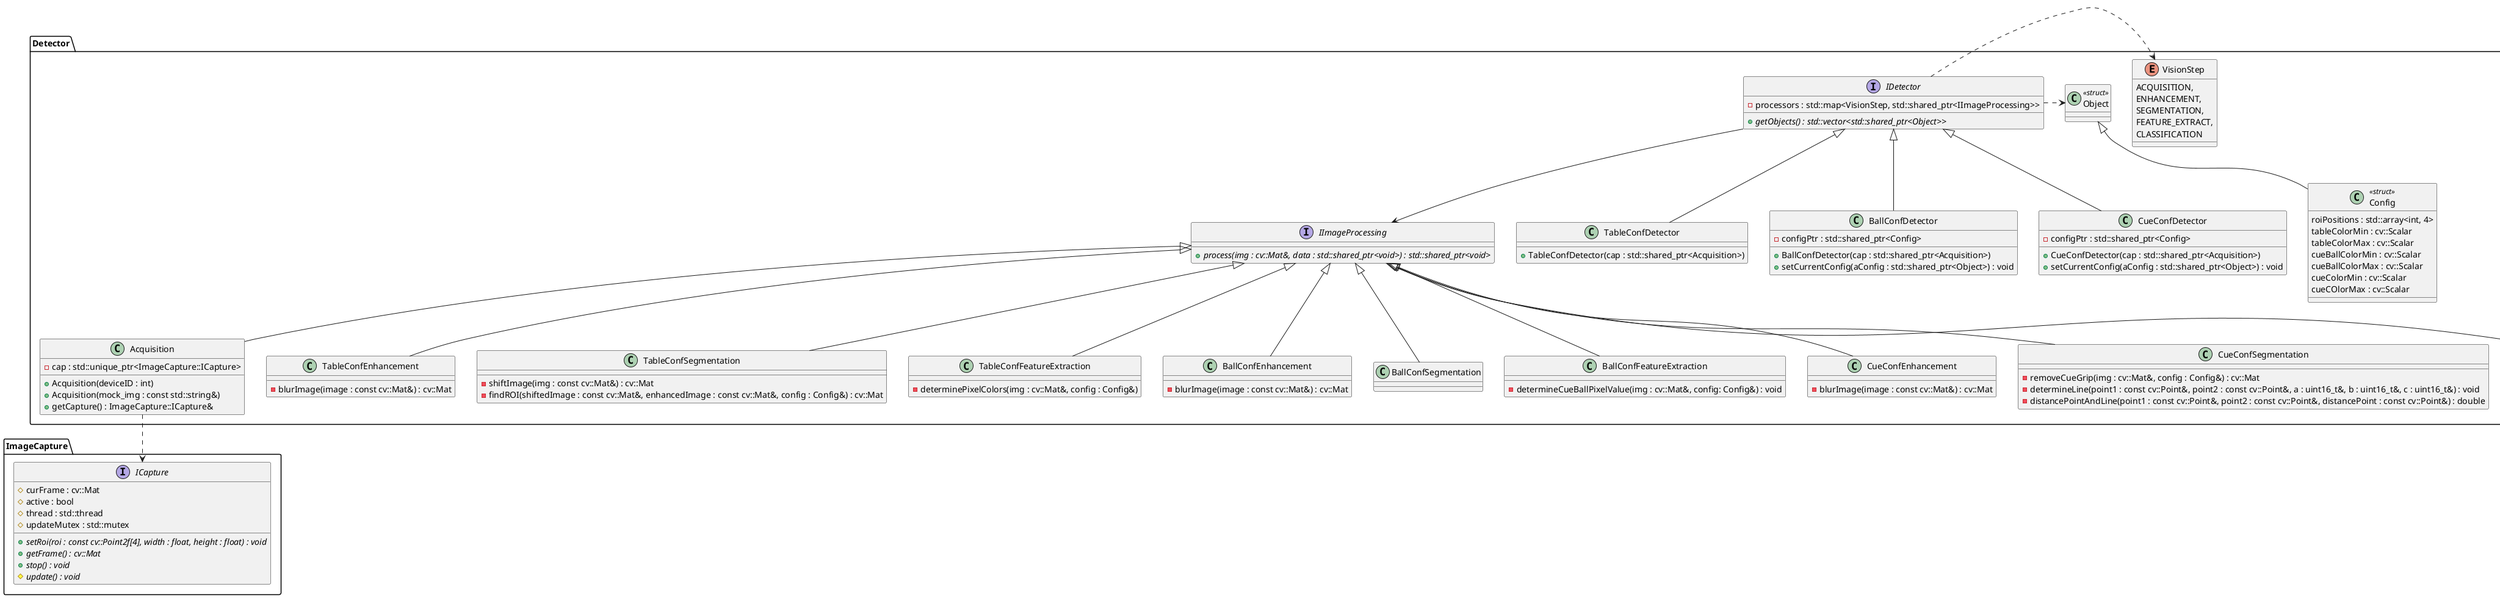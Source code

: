 @startuml

package ImageCapture
{
    interface ICapture
    {
        # curFrame : cv::Mat
        # active : bool
        # thread : std::thread
        # updateMutex : std::mutex
        + //setRoi(roi : const cv::Point2f[4], width : float, height : float) : void//
        + //getFrame() : cv::Mat//
        + //stop() : void//
        # //update() : void//
    }
}

package Detector {

    class Object <<struct>> {

    }

    class Config <<struct>> {
        roiPositions : std::array<int, 4>
        tableColorMin : cv::Scalar
        tableColorMax : cv::Scalar
        cueBallColorMin : cv::Scalar
        cueBallColorMax : cv::Scalar
        cueColorMin : cv::Scalar
        cueCOlorMax : cv::Scalar
    }

    interface IImageProcessing {
        + //process(img : cv::Mat&, data : std::shared_ptr<void>) : std::shared_ptr<void>//
    }

    enum VisionStep {
        ACQUISITION,
        ENHANCEMENT,
        SEGMENTATION,
        FEATURE_EXTRACT,
        CLASSIFICATION
    }

    interface IDetector {
        + //getObjects() : std::vector<std::shared_ptr<Object>>//
        - processors : std::map<VisionStep, std::shared_ptr<IImageProcessing>> 
    }

    class Acquisition {
        + Acquisition(deviceID : int)
        + Acquisition(mock_img : const std::string&)
        + getCapture() : ImageCapture::ICapture&
        - cap : std::unique_ptr<ImageCapture::ICapture>
    }

    class TableConfDetector {
        + TableConfDetector(cap : std::shared_ptr<Acquisition>)
    }

    class TableConfEnhancement {
        - blurImage(image : const cv::Mat&) : cv::Mat
    }

    class TableConfSegmentation {
        - shiftImage(img : const cv::Mat&) : cv::Mat
        - findROI(shiftedImage : const cv::Mat&, enhancedImage : const cv::Mat&, config : Config&) : cv::Mat
    }

    class TableConfFeatureExtraction {
        - determinePixelColors(img : cv::Mat&, config : Config&)
    }

    class BallConfDetector {
        + BallConfDetector(cap : std::shared_ptr<Acquisition>)
        + setCurrentConfig(aConfig : std::shared_ptr<Object>) : void
        - configPtr : std::shared_ptr<Config>
    }

    class BallConfEnhancement {
        - blurImage(image : const cv::Mat&) : cv::Mat
    }

    class BallConfSegmentation {

    }

    class BallConfFeatureExtraction {
        - determineCueBallPixelValue(img : cv::Mat&, config: Config&) : void
    }

    class CueConfDetector {
        + CueConfDetector(cap : std::shared_ptr<Acquisition>)
        + setCurrentConfig(aConfig : std::shared_ptr<Object>) : void
        - configPtr : std::shared_ptr<Config>
    }

    class CueConfEnhancement {
        - blurImage(image : const cv::Mat&) : cv::Mat
    }

    class CueConfSegmentation {
        - removeCueGrip(img : cv::Mat&, config : Config&) : cv::Mat
        - determineLine(point1 : const cv::Point&, point2 : const cv::Point&, a : uint16_t&, b : uint16_t&, c : uint16_t&) : void
        - distancePointAndLine(point1 : const cv::Point&, point2 : const cv::Point&, distancePoint : const cv::Point&) : double
    }

    class CueConfFeatureExtraction {
        - determineCuePixelValue(img: cv::Mat&, config : Config&) : void
    }
}

IDetector --> IImageProcessing
IImageProcessing <|-- Acquisition
Acquisition ..> ICapture
IImageProcessing <|-- BallConfEnhancement
IImageProcessing <|-- BallConfSegmentation
IImageProcessing <|-- BallConfFeatureExtraction
IImageProcessing <|-- CueConfEnhancement
IImageProcessing <|-- CueConfSegmentation
IImageProcessing <|-- CueConfFeatureExtraction
IImageProcessing <|-- TableConfEnhancement
IImageProcessing <|-- TableConfSegmentation
IImageProcessing <|-- TableConfFeatureExtraction
IDetector <|-- TableConfDetector
IDetector <|-- CueConfDetector
IDetector <|-- BallConfDetector
IDetector .> VisionStep
IDetector .> Object
Object <|-- Config

@enduml